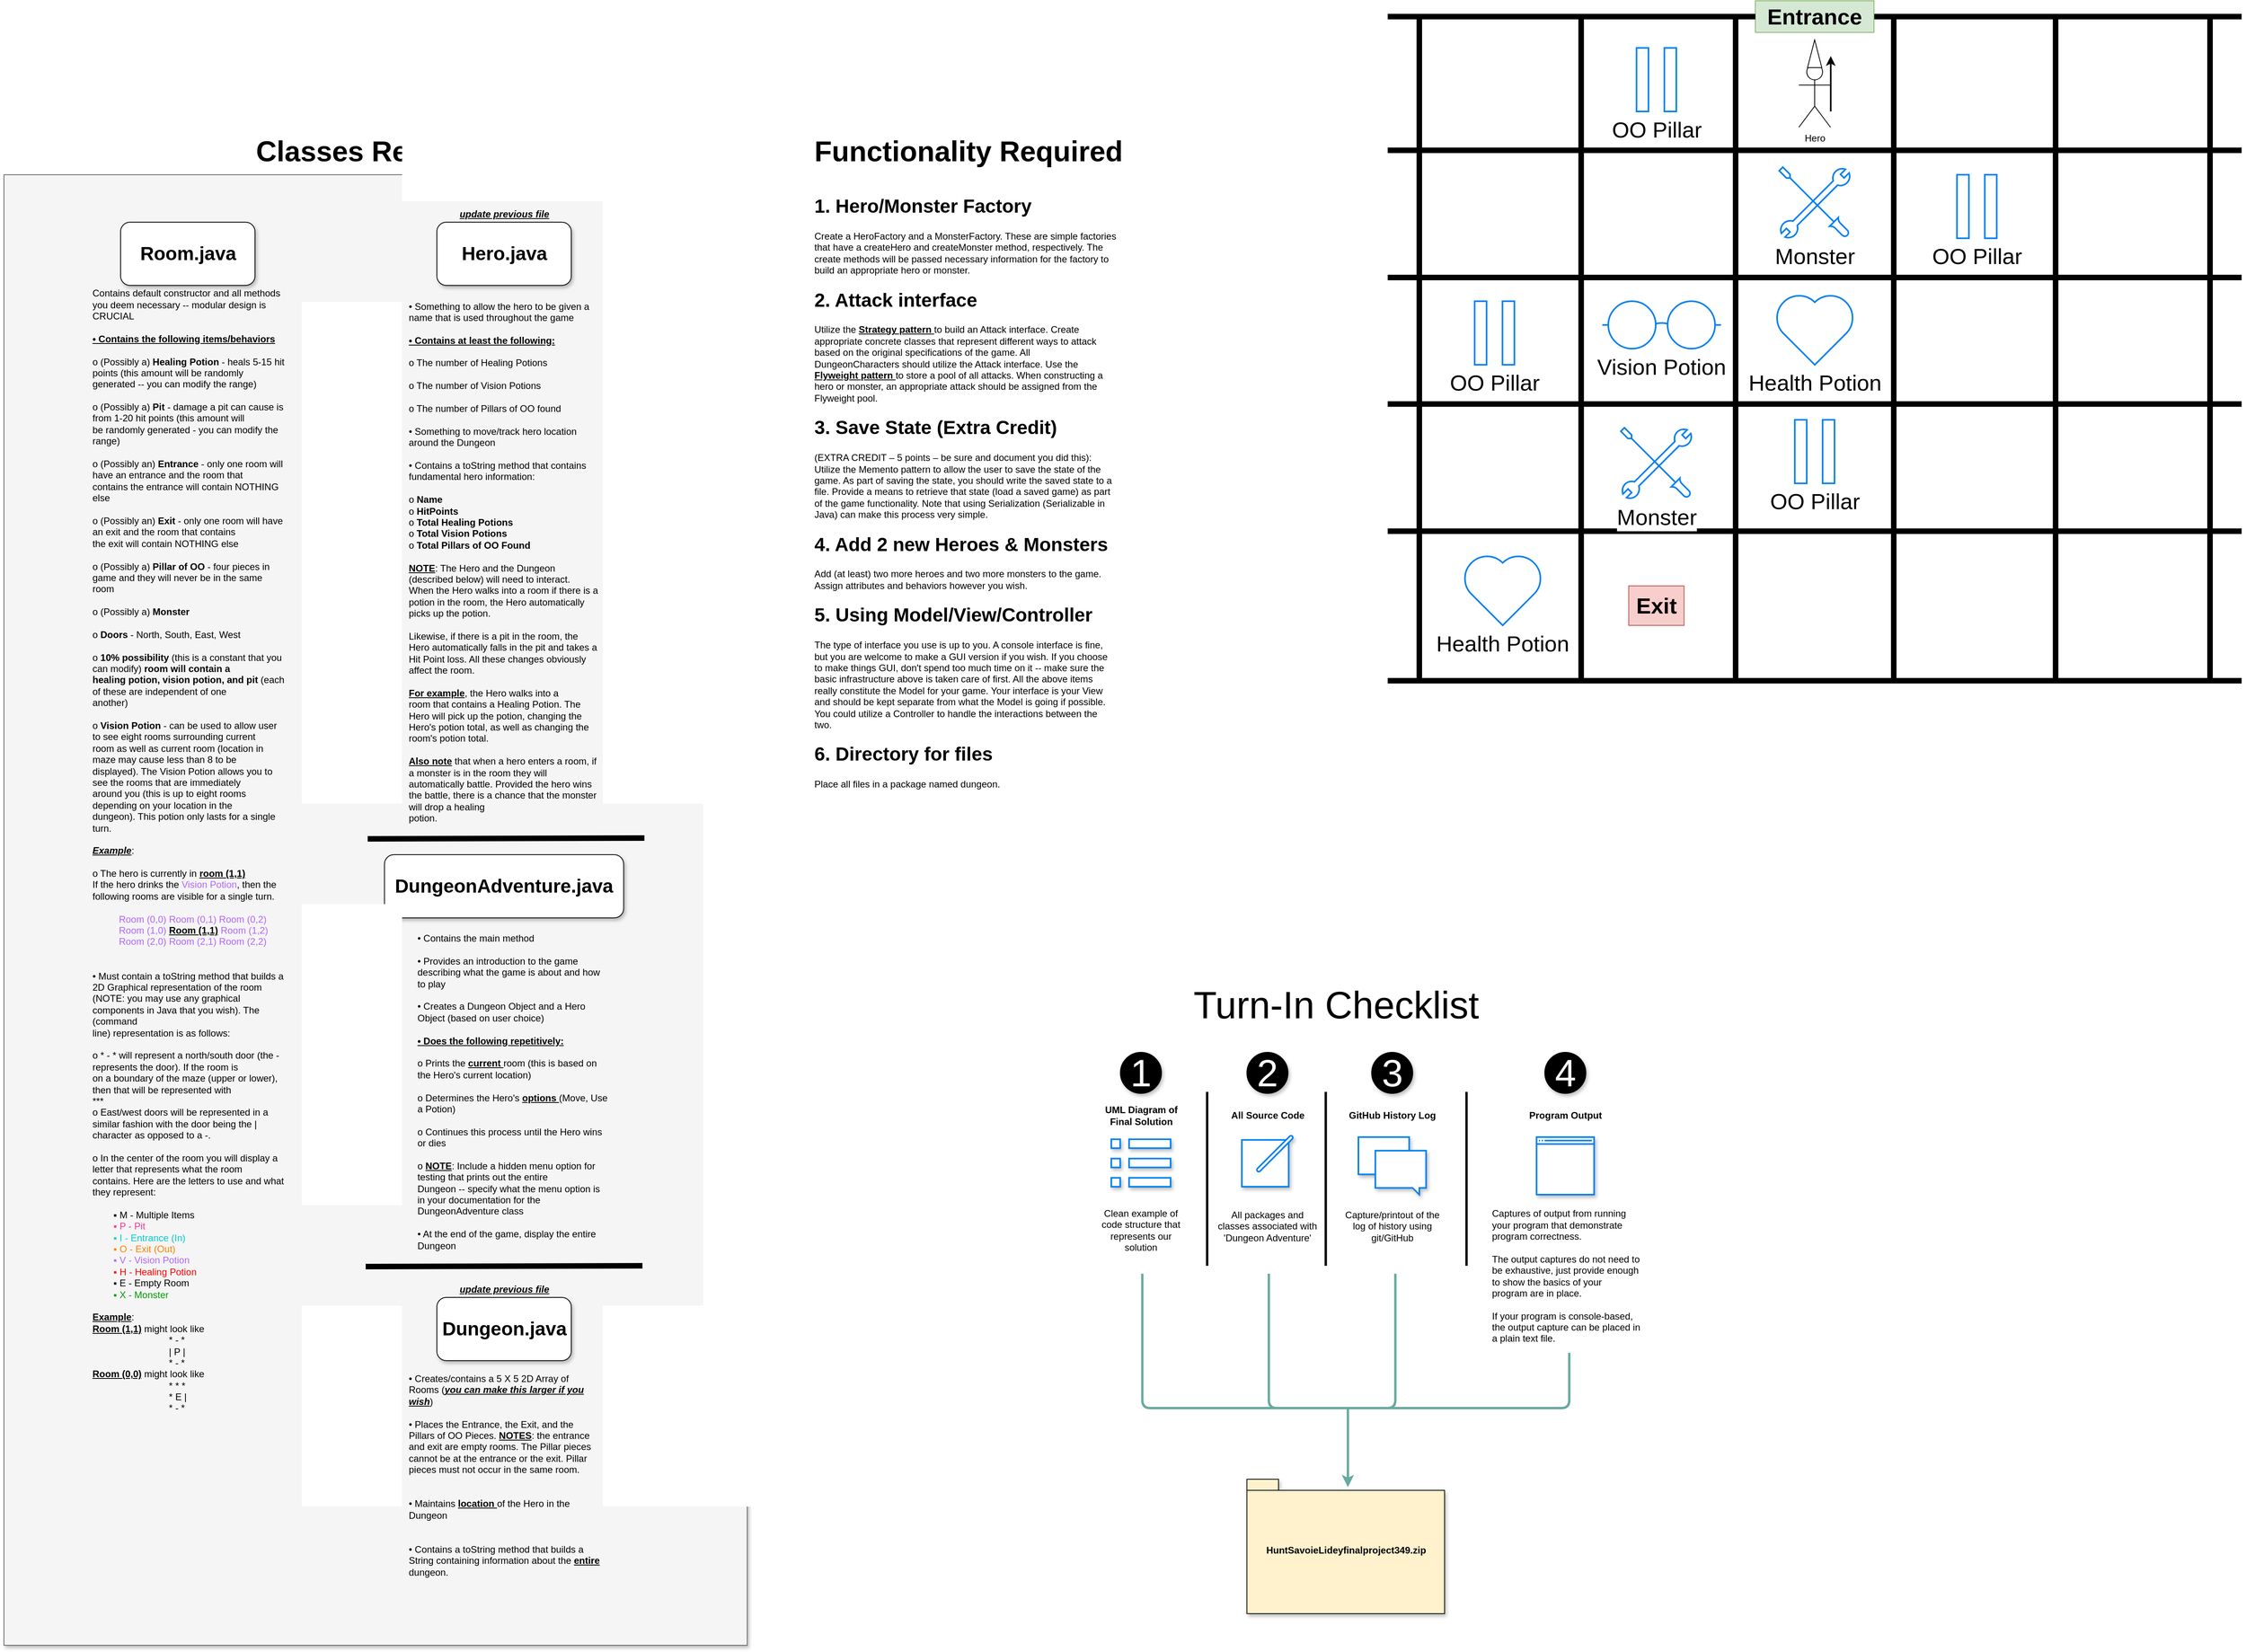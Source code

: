<mxfile version="12.9.13" type="device"><diagram id="ozXrLzE4xAkbLZYPnrIF" name="Page-1"><mxGraphModel dx="3183" dy="1967" grid="1" gridSize="10" guides="1" tooltips="1" connect="1" arrows="1" fold="1" page="1" pageScale="1" pageWidth="850" pageHeight="1100" math="0" shadow="0"><root><mxCell id="0"/><mxCell id="1" parent="0"/><mxCell id="XhYLeCVJL-lipNK7KMLG-61" value="" style="rounded=0;whiteSpace=wrap;html=1;shadow=1;fillColor=#f5f5f5;strokeColor=#666666;fontColor=#333333;" parent="1" vertex="1"><mxGeometry x="-1470" y="-850" width="940" height="1860" as="geometry"/></mxCell><mxCell id="XhYLeCVJL-lipNK7KMLG-2" value="&lt;font style=&quot;font-size: 48px&quot;&gt;Turn-In Checklist&lt;/font&gt;" style="text;html=1;strokeColor=none;fillColor=none;align=center;verticalAlign=middle;whiteSpace=wrap;rounded=0;" parent="1" vertex="1"><mxGeometry x="29.68" y="190" width="370" height="20" as="geometry"/></mxCell><mxCell id="XhYLeCVJL-lipNK7KMLG-4" value="" style="group;shadow=0;" parent="1" vertex="1" connectable="0"><mxGeometry x="-88.32" y="330" width="112.5" height="100" as="geometry"/></mxCell><mxCell id="XhYLeCVJL-lipNK7KMLG-1" value="" style="html=1;verticalLabelPosition=bottom;align=center;labelBackgroundColor=#ffffff;verticalAlign=top;strokeWidth=2;strokeColor=#0080F0;shadow=1;dashed=0;shape=mxgraph.ios7.icons.preferences;pointerEvents=1" parent="XhYLeCVJL-lipNK7KMLG-4" vertex="1"><mxGeometry x="18.75" y="40" width="75" height="60" as="geometry"/></mxCell><mxCell id="XhYLeCVJL-lipNK7KMLG-3" value="&lt;b&gt;UML Diagram of Final Solution&lt;/b&gt;" style="text;html=1;strokeColor=none;fillColor=none;align=center;verticalAlign=middle;whiteSpace=wrap;rounded=0;" parent="XhYLeCVJL-lipNK7KMLG-4" vertex="1"><mxGeometry width="112.5" height="20" as="geometry"/></mxCell><mxCell id="XhYLeCVJL-lipNK7KMLG-7" value="" style="group" parent="1" vertex="1" connectable="0"><mxGeometry x="71.68" y="330" width="112.5" height="100" as="geometry"/></mxCell><mxCell id="XhYLeCVJL-lipNK7KMLG-5" value="" style="html=1;verticalLabelPosition=bottom;align=center;labelBackgroundColor=#ffffff;verticalAlign=top;strokeWidth=2;strokeColor=#0080F0;shadow=1;dashed=0;shape=mxgraph.ios7.icons.edit;" parent="XhYLeCVJL-lipNK7KMLG-7" vertex="1"><mxGeometry x="23.9" y="35.3" width="64.7" height="64.7" as="geometry"/></mxCell><mxCell id="XhYLeCVJL-lipNK7KMLG-6" value="&lt;b&gt;All Source Code&lt;/b&gt;" style="text;html=1;strokeColor=none;fillColor=none;align=center;verticalAlign=middle;whiteSpace=wrap;rounded=0;" parent="XhYLeCVJL-lipNK7KMLG-7" vertex="1"><mxGeometry width="112.5" height="20" as="geometry"/></mxCell><mxCell id="XhYLeCVJL-lipNK7KMLG-10" value="" style="group" parent="1" vertex="1" connectable="0"><mxGeometry x="225.78" y="330" width="120" height="110" as="geometry"/></mxCell><mxCell id="XhYLeCVJL-lipNK7KMLG-8" value="" style="html=1;verticalLabelPosition=bottom;align=center;labelBackgroundColor=#ffffff;verticalAlign=top;strokeWidth=2;strokeColor=#0080F0;shadow=1;dashed=0;shape=mxgraph.ios7.icons.messages;" parent="XhYLeCVJL-lipNK7KMLG-10" vertex="1"><mxGeometry x="17.21" y="37.25" width="85.58" height="72.75" as="geometry"/></mxCell><mxCell id="XhYLeCVJL-lipNK7KMLG-9" value="&lt;b&gt;GitHub History Log&lt;/b&gt;" style="text;html=1;strokeColor=none;fillColor=none;align=center;verticalAlign=middle;whiteSpace=wrap;rounded=0;" parent="XhYLeCVJL-lipNK7KMLG-10" vertex="1"><mxGeometry width="120" height="20" as="geometry"/></mxCell><mxCell id="XhYLeCVJL-lipNK7KMLG-14" value="" style="group" parent="1" vertex="1" connectable="0"><mxGeometry x="457.87" y="330" width="93.62" height="110" as="geometry"/></mxCell><mxCell id="XhYLeCVJL-lipNK7KMLG-12" value="" style="html=1;verticalLabelPosition=bottom;align=center;labelBackgroundColor=#ffffff;verticalAlign=top;strokeWidth=2;strokeColor=#0080F0;shadow=1;dashed=0;shape=mxgraph.ios7.icons.window;" parent="XhYLeCVJL-lipNK7KMLG-14" vertex="1"><mxGeometry x="10.43" y="37.25" width="72.75" height="72.75" as="geometry"/></mxCell><mxCell id="XhYLeCVJL-lipNK7KMLG-13" value="&lt;b&gt;Program Output&lt;/b&gt;" style="text;html=1;strokeColor=none;fillColor=none;align=center;verticalAlign=middle;whiteSpace=wrap;rounded=0;" parent="XhYLeCVJL-lipNK7KMLG-14" vertex="1"><mxGeometry width="93.62" height="20" as="geometry"/></mxCell><mxCell id="XhYLeCVJL-lipNK7KMLG-16" value="Captures of output from running your program that demonstrate program correctness. &lt;br&gt;&lt;br&gt;The output captures do not need to be exhaustive, just provide enough to show the basics of your&lt;br&gt;program are in place. &lt;br&gt;&lt;br&gt;If your program is console-based, the output capture can be placed in a plain text file. " style="text;html=1;strokeColor=none;fillColor=none;align=left;verticalAlign=middle;whiteSpace=wrap;rounded=0;" parent="1" vertex="1"><mxGeometry x="409.68" y="433" width="190" height="220" as="geometry"/></mxCell><mxCell id="XhYLeCVJL-lipNK7KMLG-17" value="Capture/printout of the log of history using git/GitHub" style="text;html=1;strokeColor=none;fillColor=none;align=center;verticalAlign=middle;whiteSpace=wrap;rounded=0;shadow=1;" parent="1" vertex="1"><mxGeometry x="221.68" y="470" width="128.21" height="20" as="geometry"/></mxCell><mxCell id="XhYLeCVJL-lipNK7KMLG-19" value="" style="endArrow=none;html=1;strokeWidth=3;" parent="1" edge="1"><mxGeometry width="50" height="50" relative="1" as="geometry"><mxPoint x="201.68" y="530" as="sourcePoint"/><mxPoint x="201.68" y="310" as="targetPoint"/></mxGeometry></mxCell><mxCell id="XhYLeCVJL-lipNK7KMLG-22" value="" style="endArrow=none;html=1;strokeWidth=3;" parent="1" edge="1"><mxGeometry width="50" height="50" relative="1" as="geometry"><mxPoint x="379.68" y="530" as="sourcePoint"/><mxPoint x="379.68" y="310" as="targetPoint"/></mxGeometry></mxCell><mxCell id="XhYLeCVJL-lipNK7KMLG-23" value="" style="endArrow=none;html=1;strokeWidth=3;" parent="1" edge="1"><mxGeometry width="50" height="50" relative="1" as="geometry"><mxPoint x="51.68" y="530" as="sourcePoint"/><mxPoint x="51.68" y="310" as="targetPoint"/></mxGeometry></mxCell><mxCell id="XhYLeCVJL-lipNK7KMLG-24" value="1" style="ellipse;whiteSpace=wrap;html=1;aspect=fixed;shadow=1;fillColor=#000000;" parent="1" vertex="1"><mxGeometry x="-58.07" y="260" width="52" height="52" as="geometry"/></mxCell><mxCell id="XhYLeCVJL-lipNK7KMLG-25" value="&lt;font color=&quot;#ffffff&quot; style=&quot;font-size: 48px&quot;&gt;1&lt;/font&gt;" style="text;html=1;strokeColor=none;fillColor=none;align=center;verticalAlign=middle;whiteSpace=wrap;rounded=0;shadow=1;" parent="1" vertex="1"><mxGeometry x="-52.07" y="276" width="40" height="20" as="geometry"/></mxCell><mxCell id="XhYLeCVJL-lipNK7KMLG-26" value="1" style="ellipse;whiteSpace=wrap;html=1;aspect=fixed;shadow=1;fillColor=#000000;" parent="1" vertex="1"><mxGeometry x="101.93" y="260" width="52" height="52" as="geometry"/></mxCell><mxCell id="XhYLeCVJL-lipNK7KMLG-27" value="&lt;font color=&quot;#ffffff&quot; style=&quot;font-size: 48px&quot;&gt;2&lt;/font&gt;" style="text;html=1;strokeColor=none;fillColor=none;align=center;verticalAlign=middle;whiteSpace=wrap;rounded=0;shadow=1;" parent="1" vertex="1"><mxGeometry x="107.93" y="276" width="40" height="20" as="geometry"/></mxCell><mxCell id="XhYLeCVJL-lipNK7KMLG-28" value="1" style="ellipse;whiteSpace=wrap;html=1;aspect=fixed;shadow=1;fillColor=#000000;" parent="1" vertex="1"><mxGeometry x="259.68" y="260" width="52" height="52" as="geometry"/></mxCell><mxCell id="XhYLeCVJL-lipNK7KMLG-29" value="&lt;font color=&quot;#ffffff&quot; style=&quot;font-size: 48px&quot;&gt;3&lt;/font&gt;" style="text;html=1;strokeColor=none;fillColor=none;align=center;verticalAlign=middle;whiteSpace=wrap;rounded=0;shadow=1;" parent="1" vertex="1"><mxGeometry x="265.68" y="276" width="40" height="20" as="geometry"/></mxCell><mxCell id="XhYLeCVJL-lipNK7KMLG-30" value="1" style="ellipse;whiteSpace=wrap;html=1;aspect=fixed;shadow=1;fillColor=#000000;" parent="1" vertex="1"><mxGeometry x="478.68" y="260" width="52" height="52" as="geometry"/></mxCell><mxCell id="XhYLeCVJL-lipNK7KMLG-31" value="&lt;font color=&quot;#ffffff&quot; style=&quot;font-size: 48px&quot;&gt;4&lt;/font&gt;" style="text;html=1;strokeColor=none;fillColor=none;align=center;verticalAlign=middle;whiteSpace=wrap;rounded=0;shadow=1;" parent="1" vertex="1"><mxGeometry x="484.68" y="276" width="40" height="20" as="geometry"/></mxCell><mxCell id="XhYLeCVJL-lipNK7KMLG-32" value="All packages and classes associated with 'Dungeon Adventure'" style="text;html=1;strokeColor=none;fillColor=none;align=center;verticalAlign=middle;whiteSpace=wrap;rounded=0;shadow=1;" parent="1" vertex="1"><mxGeometry x="63.82" y="470" width="128.21" height="20" as="geometry"/></mxCell><mxCell id="XhYLeCVJL-lipNK7KMLG-33" value="Clean example of code structure that represents our solution" style="text;html=1;strokeColor=none;fillColor=none;align=center;verticalAlign=middle;whiteSpace=wrap;rounded=0;shadow=1;" parent="1" vertex="1"><mxGeometry x="-90" y="460" width="115.86" height="50" as="geometry"/></mxCell><mxCell id="XhYLeCVJL-lipNK7KMLG-34" value="" style="endArrow=none;html=1;strokeWidth=3;strokeColor=#67AB9F;" parent="1" edge="1"><mxGeometry width="50" height="50" relative="1" as="geometry"><mxPoint x="199.68" y="710" as="sourcePoint"/><mxPoint x="-30.32" y="540" as="targetPoint"/><Array as="points"><mxPoint x="-30.32" y="710"/></Array></mxGeometry></mxCell><mxCell id="XhYLeCVJL-lipNK7KMLG-35" value="" style="endArrow=none;html=1;strokeWidth=3;strokeColor=#67AB9F;" parent="1" edge="1"><mxGeometry width="50" height="50" relative="1" as="geometry"><mxPoint x="229.68" y="710" as="sourcePoint"/><mxPoint x="129.68" y="540" as="targetPoint"/><Array as="points"><mxPoint x="129.68" y="710"/></Array></mxGeometry></mxCell><mxCell id="XhYLeCVJL-lipNK7KMLG-36" value="" style="endArrow=none;html=1;strokeWidth=3;strokeColor=#67AB9F;" parent="1" edge="1"><mxGeometry width="50" height="50" relative="1" as="geometry"><mxPoint x="229.68" y="710" as="sourcePoint"/><mxPoint x="289.68" y="540" as="targetPoint"/><Array as="points"><mxPoint x="289.68" y="710"/></Array></mxGeometry></mxCell><mxCell id="XhYLeCVJL-lipNK7KMLG-37" value="" style="endArrow=none;html=1;strokeWidth=3;strokeColor=#67AB9F;" parent="1" edge="1"><mxGeometry width="50" height="50" relative="1" as="geometry"><mxPoint x="229.68" y="710" as="sourcePoint"/><mxPoint x="509.68" y="640" as="targetPoint"/><Array as="points"><mxPoint x="509.68" y="710"/></Array></mxGeometry></mxCell><mxCell id="XhYLeCVJL-lipNK7KMLG-38" value="" style="endArrow=classic;html=1;strokeWidth=3;strokeColor=#67AB9F;" parent="1" edge="1"><mxGeometry width="50" height="50" relative="1" as="geometry"><mxPoint x="229.68" y="710" as="sourcePoint"/><mxPoint x="229.68" y="810" as="targetPoint"/></mxGeometry></mxCell><mxCell id="XhYLeCVJL-lipNK7KMLG-39" value="HuntSavoieLideyfinalproject349.zip" style="shape=folder;fontStyle=1;spacingTop=10;tabWidth=40;tabHeight=14;tabPosition=left;html=1;shadow=1;fillColor=#FFF2CC;" parent="1" vertex="1"><mxGeometry x="101.93" y="800" width="250" height="170" as="geometry"/></mxCell><mxCell id="XhYLeCVJL-lipNK7KMLG-41" value="&lt;font style=&quot;font-size: 36px&quot;&gt;Classes Required&lt;/font&gt;" style="text;html=1;strokeColor=none;fillColor=none;align=center;verticalAlign=middle;whiteSpace=wrap;rounded=0;shadow=1;fontStyle=1" parent="1" vertex="1"><mxGeometry x="-1260" y="-930" width="520" height="100" as="geometry"/></mxCell><mxCell id="XhYLeCVJL-lipNK7KMLG-43" value="" style="group" parent="1" vertex="1" connectable="0"><mxGeometry x="-1360" y="-790" width="245" height="1500" as="geometry"/></mxCell><mxCell id="XhYLeCVJL-lipNK7KMLG-40" value="&lt;b&gt;&lt;font style=&quot;font-size: 24px&quot;&gt;Room.java&lt;/font&gt;&lt;/b&gt;" style="rounded=1;whiteSpace=wrap;html=1;shadow=1;fillColor=#FFFFFF;" parent="XhYLeCVJL-lipNK7KMLG-43" vertex="1"><mxGeometry x="37.5" width="170" height="80" as="geometry"/></mxCell><mxCell id="XhYLeCVJL-lipNK7KMLG-42" value="Contains default constructor and all methods you deem necessary -- modular design is CRUCIAL&lt;br&gt;&lt;br&gt;&lt;b&gt;&lt;u&gt;• Contains the following items/behaviors&lt;br&gt;&lt;/u&gt;&lt;/b&gt;&lt;br&gt;o (Possibly a) &lt;b&gt;Healing Potion&lt;/b&gt; - heals 5-15 hit points (this amount will be randomly&lt;br&gt;generated -- you can modify the range)&lt;br&gt;&lt;br&gt;o (Possibly a) &lt;b&gt;Pit &lt;/b&gt;- damage a pit can cause is from 1-20 hit points (this amount will&lt;br&gt;be randomly generated - you can modify the range)&lt;br&gt;&lt;br&gt;o (Possibly an) &lt;b&gt;Entrance &lt;/b&gt;- only one room will have an entrance and the room that&lt;br&gt;contains the entrance will contain NOTHING else&lt;br&gt;&lt;br&gt;o (Possibly an) &lt;b&gt;Exit &lt;/b&gt;- only one room will have an exit and the room that contains&lt;br&gt;the exit will contain NOTHING else&lt;br&gt;&lt;br&gt;o (Possibly a) &lt;b&gt;Pillar of OO&lt;/b&gt; - four pieces in game and they will never be in the same&lt;br&gt;room&lt;br&gt;&lt;br&gt;o (Possibly a) &lt;b&gt;Monster&lt;/b&gt;&lt;br&gt;&lt;br&gt;o &lt;b&gt;Doors &lt;/b&gt;- North, South, East, West&lt;br&gt;&lt;br&gt;o &lt;b&gt;10% possibility&lt;/b&gt; (this is a constant that you can modify) &lt;b&gt;room will contain a&lt;br&gt;healing potion, vision potion, and pit&lt;/b&gt; (each of these are independent of one&lt;br&gt;another)&lt;br&gt;&lt;br&gt;o &lt;b&gt;Vision Potion&lt;/b&gt; - can be used to allow user to see eight rooms surrounding current&lt;br&gt;room as well as current room (location in maze may cause less than 8 to be&lt;br&gt;displayed). The Vision Potion allows you to see the rooms that are immediately&lt;br&gt;around you (this is up to eight rooms depending on your location in the&lt;br&gt;dungeon). This potion only lasts for a single turn. &lt;br&gt;&lt;br&gt;&lt;b&gt;&lt;u&gt;&lt;i&gt;Example&lt;/i&gt;&lt;/u&gt;&lt;/b&gt;:&lt;br&gt;&lt;br&gt;o The hero is currently in &lt;b&gt;&lt;u&gt;room (1,1)&lt;/u&gt;&lt;/b&gt; &lt;br&gt;If the hero drinks the &lt;font color=&quot;#b266ff&quot;&gt;Vision Potion&lt;/font&gt;, then the following rooms are visible for a single turn.&lt;br&gt;&lt;br&gt;&amp;nbsp; &amp;nbsp; &amp;nbsp; &amp;nbsp; &amp;nbsp; &lt;font color=&quot;#b266ff&quot;&gt;Room (0,0) Room (0,1) Room (0,2)&lt;/font&gt;&lt;br&gt;&amp;nbsp; &amp;nbsp; &amp;nbsp; &amp;nbsp; &amp;nbsp;&lt;font color=&quot;#b266ff&quot;&gt; Room (1,0)&lt;/font&gt; &lt;b&gt;&lt;u&gt;Room (1,1)&lt;/u&gt;&lt;/b&gt; &lt;font color=&quot;#b266ff&quot;&gt;Room (1,2)&lt;/font&gt;&lt;br&gt;&amp;nbsp; &amp;nbsp; &amp;nbsp; &amp;nbsp; &amp;nbsp; &lt;font color=&quot;#b266ff&quot;&gt;Room (2,0) Room (2,1) Room (2,2)&lt;/font&gt;&lt;br&gt;&lt;br&gt;&lt;br&gt;• Must contain a toString method that builds a 2D Graphical representation of the room&lt;br&gt;(NOTE: you may use any graphical components in Java that you wish). The (command&lt;br&gt;line) representation is as follows:&lt;br&gt;&lt;br&gt;o * - * will represent a north/south door (the - represents the door). If the room is&lt;br&gt;on a boundary of the maze (upper or lower), then that will be represented with&lt;br&gt;***&lt;br&gt;o East/west doors will be represented in a similar fashion with the door being the |&lt;br&gt;character as opposed to a -.&lt;br&gt;&lt;br&gt;o In the center of the room you will display a letter that represents what the room&lt;br&gt;contains. Here are the letters to use and what they represent:&lt;br&gt;&lt;br&gt;&lt;div&gt;&lt;span&gt;&amp;nbsp; &amp;nbsp; &amp;nbsp; &amp;nbsp; ▪ M - Multiple Items&lt;/span&gt;&lt;/div&gt;&lt;div&gt;&lt;font color=&quot;#ffcce6&quot;&gt;&amp;nbsp; &amp;nbsp; &amp;nbsp; &amp;nbsp;&lt;/font&gt;&lt;font color=&quot;#ff3399&quot;&gt; ▪ P - Pit&lt;/font&gt;&lt;/div&gt;&lt;div&gt;&amp;nbsp; &amp;nbsp; &amp;nbsp; &amp;nbsp; &lt;font color=&quot;#00cccc&quot;&gt;▪ I - Entrance (In)&lt;/font&gt;&lt;/div&gt;&lt;div&gt;&amp;nbsp; &amp;nbsp; &amp;nbsp; &amp;nbsp; &lt;font color=&quot;#ff8000&quot;&gt;▪ O - Exit (Out)&lt;/font&gt;&lt;/div&gt;&lt;div&gt;&amp;nbsp; &amp;nbsp; &amp;nbsp; &amp;nbsp; &lt;font color=&quot;#b266ff&quot;&gt;▪ V - Vision Potion&lt;/font&gt;&lt;/div&gt;&lt;div&gt;&amp;nbsp; &amp;nbsp; &amp;nbsp; &amp;nbsp; &lt;font color=&quot;#ff0000&quot;&gt;▪ H - Healing Potion&lt;/font&gt;&lt;/div&gt;&lt;div&gt;&lt;span&gt;&amp;nbsp; &amp;nbsp; &amp;nbsp; &amp;nbsp; ▪ E - Empty Room&lt;/span&gt;&lt;/div&gt;&lt;div&gt;&amp;nbsp; &amp;nbsp; &amp;nbsp; &amp;nbsp; &lt;font color=&quot;#009900&quot;&gt;▪ X - Monster&lt;/font&gt;&lt;/div&gt;&lt;div&gt;&lt;span&gt;&lt;br&gt;&lt;/span&gt;&lt;/div&gt;&lt;b&gt;&lt;u&gt;Example&lt;/u&gt;&lt;/b&gt;: &lt;br&gt;&lt;b&gt;&lt;u&gt;Room (1,1)&lt;/u&gt;&lt;/b&gt; might look like&lt;br&gt;&amp;nbsp; &amp;nbsp; &amp;nbsp; &amp;nbsp; &amp;nbsp; &amp;nbsp; &amp;nbsp; &amp;nbsp; &amp;nbsp; &amp;nbsp; &amp;nbsp; &amp;nbsp; &amp;nbsp; &amp;nbsp; &amp;nbsp;* - *&lt;br&gt;&amp;nbsp; &amp;nbsp; &amp;nbsp; &amp;nbsp; &amp;nbsp; &amp;nbsp; &amp;nbsp; &amp;nbsp; &amp;nbsp; &amp;nbsp; &amp;nbsp; &amp;nbsp; &amp;nbsp; &amp;nbsp; &amp;nbsp;| P |&lt;br&gt;&amp;nbsp; &amp;nbsp; &amp;nbsp; &amp;nbsp; &amp;nbsp; &amp;nbsp; &amp;nbsp; &amp;nbsp; &amp;nbsp; &amp;nbsp; &amp;nbsp; &amp;nbsp; &amp;nbsp; &amp;nbsp; &amp;nbsp;* - *&lt;br&gt;&lt;b&gt;&lt;u&gt;Room (0,0)&lt;/u&gt;&lt;/b&gt; might look like&lt;br&gt;&amp;nbsp; &amp;nbsp; &amp;nbsp; &amp;nbsp; &amp;nbsp; &amp;nbsp; &amp;nbsp; &amp;nbsp; &amp;nbsp; &amp;nbsp; &amp;nbsp; &amp;nbsp; &amp;nbsp; &amp;nbsp; &amp;nbsp;* * *&lt;br&gt;&amp;nbsp; &amp;nbsp; &amp;nbsp; &amp;nbsp; &amp;nbsp; &amp;nbsp; &amp;nbsp; &amp;nbsp; &amp;nbsp; &amp;nbsp; &amp;nbsp; &amp;nbsp; &amp;nbsp; &amp;nbsp; &amp;nbsp;* E |&lt;br&gt;&amp;nbsp; &amp;nbsp; &amp;nbsp; &amp;nbsp; &amp;nbsp; &amp;nbsp; &amp;nbsp; &amp;nbsp; &amp;nbsp; &amp;nbsp; &amp;nbsp; &amp;nbsp; &amp;nbsp; &amp;nbsp; &amp;nbsp;* - *" style="text;html=1;strokeColor=none;fillColor=none;align=left;verticalAlign=middle;whiteSpace=wrap;rounded=0;shadow=1;" parent="XhYLeCVJL-lipNK7KMLG-43" vertex="1"><mxGeometry y="90" width="245" height="1410" as="geometry"/></mxCell><mxCell id="XhYLeCVJL-lipNK7KMLG-46" value="" style="group" parent="1" vertex="1" connectable="0"><mxGeometry x="-960" y="-790" width="245" height="1500" as="geometry"/></mxCell><mxCell id="XhYLeCVJL-lipNK7KMLG-47" value="&lt;b&gt;&lt;font style=&quot;font-size: 24px&quot;&gt;Hero.java&lt;/font&gt;&lt;/b&gt;" style="rounded=1;whiteSpace=wrap;html=1;shadow=1;fillColor=#FFFFFF;" parent="XhYLeCVJL-lipNK7KMLG-46" vertex="1"><mxGeometry x="37.5" width="170" height="80" as="geometry"/></mxCell><mxCell id="XhYLeCVJL-lipNK7KMLG-48" value="• Something to allow the hero to be given a name that is used throughout the game&lt;br&gt;&lt;br&gt;&lt;b&gt;&lt;u&gt;• Contains at least the following:&lt;br&gt;&lt;/u&gt;&lt;/b&gt;&lt;br&gt;o The number of Healing Potions&lt;br&gt;&lt;br&gt;o The number of Vision Potions&lt;br&gt;&lt;br&gt;o The number of Pillars of OO found&lt;br&gt;&lt;br&gt;• Something to move/track hero location around the Dungeon&lt;br&gt;&lt;br&gt;• Contains a toString method that contains fundamental hero information:&lt;br&gt;&lt;br&gt;o &lt;b&gt;Name&lt;/b&gt;&lt;br&gt;o &lt;b&gt;HitPoints&lt;/b&gt;&lt;br&gt;o &lt;b&gt;Total Healing Potions&lt;/b&gt;&lt;br&gt;o &lt;b&gt;Total Vision Potions&lt;/b&gt;&lt;br&gt;o &lt;b&gt;Total Pillars of OO Found&lt;/b&gt;&lt;br&gt;&lt;br&gt;&lt;b&gt;&lt;u&gt;NOTE&lt;/u&gt;&lt;/b&gt;: The Hero and the Dungeon (described below) will need to interact. &lt;br&gt;When the Hero walks into a room if there is a potion in the room, the Hero automatically picks up the potion. &lt;br&gt;&lt;br&gt;Likewise, if there is a pit in the room, the Hero automatically falls in the pit and takes a Hit Point loss. All these changes obviously affect the room. &lt;br&gt;&lt;br&gt;&lt;b&gt;&lt;u&gt;For example&lt;/u&gt;&lt;/b&gt;, the Hero walks into a&lt;br&gt;room that contains a Healing Potion. The Hero will pick up the potion, changing the Hero's potion total, as well as changing the room's potion total.&lt;br&gt;&lt;br&gt;&lt;b&gt;&lt;u&gt;Also note&lt;/u&gt;&lt;/b&gt; that when a hero enters a room, if a monster is in the room they will automatically battle. Provided the hero wins the battle, there is a chance that the monster will drop a healing&lt;br&gt;potion.&amp;nbsp;" style="text;html=1;strokeColor=none;fillColor=none;align=left;verticalAlign=middle;whiteSpace=wrap;rounded=0;shadow=1;" parent="XhYLeCVJL-lipNK7KMLG-46" vertex="1"><mxGeometry y="100" width="245" height="660" as="geometry"/></mxCell><mxCell id="XhYLeCVJL-lipNK7KMLG-59" value="" style="endArrow=none;html=1;strokeColor=#000000;strokeWidth=7;" parent="XhYLeCVJL-lipNK7KMLG-46" edge="1"><mxGeometry width="50" height="50" relative="1" as="geometry"><mxPoint x="-50" y="780" as="sourcePoint"/><mxPoint x="300" y="779" as="targetPoint"/></mxGeometry></mxCell><mxCell id="XhYLeCVJL-lipNK7KMLG-49" value="update previous file" style="text;html=1;strokeColor=none;fillColor=none;align=center;verticalAlign=middle;whiteSpace=wrap;rounded=0;shadow=1;fontStyle=7" parent="1" vertex="1"><mxGeometry x="-896.25" y="-810" width="117.5" height="20" as="geometry"/></mxCell><mxCell id="XhYLeCVJL-lipNK7KMLG-51" value="&lt;b&gt;&lt;font style=&quot;font-size: 24px&quot;&gt;Dungeon.java&lt;/font&gt;&lt;/b&gt;" style="rounded=1;whiteSpace=wrap;html=1;shadow=1;fillColor=#FFFFFF;" parent="1" vertex="1"><mxGeometry x="-922.5" y="570" width="170" height="80" as="geometry"/></mxCell><mxCell id="XhYLeCVJL-lipNK7KMLG-52" value="• Creates/contains a 5 X 5 2D Array of Rooms (&lt;u&gt;&lt;b&gt;&lt;i&gt;you can make this larger if you wish&lt;/i&gt;&lt;/b&gt;&lt;/u&gt;)&lt;br&gt;&amp;nbsp;&lt;br&gt;• Places the Entrance, the Exit, and the Pillars of OO Pieces. &lt;b&gt;&lt;u&gt;NOTES&lt;/u&gt;&lt;/b&gt;: the entrance and exit are empty rooms. The Pillar pieces cannot be at the entrance or the exit. Pillar pieces must not occur in the same room.&lt;br&gt;&lt;br&gt;&lt;br&gt;• Maintains &lt;b&gt;&lt;u&gt;location &lt;/u&gt;&lt;/b&gt;of the Hero in the Dungeon&lt;br&gt;&lt;br&gt;&lt;br&gt;• Contains a toString method that builds a String containing information about the &lt;u&gt;&lt;b&gt;entire&lt;/b&gt;&lt;/u&gt;&lt;br&gt;dungeon.&amp;nbsp;" style="text;html=1;strokeColor=none;fillColor=none;align=left;verticalAlign=middle;whiteSpace=wrap;rounded=0;shadow=1;" parent="1" vertex="1"><mxGeometry x="-960" y="670" width="245" height="250" as="geometry"/></mxCell><mxCell id="XhYLeCVJL-lipNK7KMLG-53" value="update previous file" style="text;html=1;strokeColor=none;fillColor=none;align=center;verticalAlign=middle;whiteSpace=wrap;rounded=0;shadow=1;fontStyle=7" parent="1" vertex="1"><mxGeometry x="-896.25" y="550" width="117.5" height="20" as="geometry"/></mxCell><mxCell id="XhYLeCVJL-lipNK7KMLG-56" value="&lt;b&gt;&lt;font style=&quot;font-size: 24px&quot;&gt;DungeonAdventure.java&lt;/font&gt;&lt;/b&gt;" style="rounded=1;whiteSpace=wrap;html=1;shadow=1;fillColor=#FFFFFF;" parent="1" vertex="1"><mxGeometry x="-988.75" y="10" width="302.5" height="80" as="geometry"/></mxCell><mxCell id="XhYLeCVJL-lipNK7KMLG-57" value="• Contains the main method&lt;br&gt;&lt;br&gt;• Provides an introduction to the game describing what the game is about and how to play&lt;br&gt;&lt;br&gt;• Creates a Dungeon Object and a Hero Object (based on user choice)&lt;br&gt;&lt;br&gt;&lt;b&gt;&lt;u&gt;• Does the following repetitively:&lt;br&gt;&lt;/u&gt;&lt;/b&gt;&lt;br&gt;o Prints the &lt;b&gt;&lt;u&gt;current &lt;/u&gt;&lt;/b&gt;room (this is based on the Hero's current location)&lt;br&gt;&lt;br&gt;o Determines the Hero's &lt;b&gt;&lt;u&gt;options &lt;/u&gt;&lt;/b&gt;(Move, Use a Potion)&lt;br&gt;&lt;br&gt;o Continues this process until the Hero wins or dies&lt;br&gt;&lt;br&gt;o &lt;b&gt;&lt;u&gt;NOTE&lt;/u&gt;&lt;/b&gt;: Include a hidden menu option for testing that prints out the entire&lt;br&gt;Dungeon -- specify what the menu option is in your documentation for the&lt;br&gt;DungeonAdventure class&lt;br&gt;&lt;br&gt;• At the end of the game, display the entire Dungeon" style="text;html=1;strokeColor=none;fillColor=none;align=left;verticalAlign=middle;whiteSpace=wrap;rounded=0;shadow=1;" parent="1" vertex="1"><mxGeometry x="-948.75" y="110" width="245" height="400" as="geometry"/></mxCell><mxCell id="XhYLeCVJL-lipNK7KMLG-60" value="" style="endArrow=none;html=1;strokeColor=#000000;strokeWidth=7;" parent="1" edge="1"><mxGeometry width="50" height="50" relative="1" as="geometry"><mxPoint x="-1012.5" y="531" as="sourcePoint"/><mxPoint x="-662.5" y="530" as="targetPoint"/></mxGeometry></mxCell><mxCell id="ldjIcvsI2ntfqbkQ_Snl-1" value="&lt;font style=&quot;font-size: 36px&quot;&gt;Functionality Required&lt;/font&gt;" style="text;html=1;strokeColor=none;fillColor=none;align=center;verticalAlign=middle;whiteSpace=wrap;rounded=0;shadow=1;fontStyle=1" parent="1" vertex="1"><mxGeometry x="-510" y="-930" width="520" height="100" as="geometry"/></mxCell><mxCell id="ldjIcvsI2ntfqbkQ_Snl-2" value="&lt;h1&gt;1. Hero/Monster Factory&lt;/h1&gt;&lt;p&gt;Create a HeroFactory and a MonsterFactory. These are simple factories that have a createHero and createMonster method, respectively. The create methods will be passed necessary information for the factory to build an appropriate hero or monster.&lt;/p&gt;&lt;h1&gt;2. Attack interface&lt;/h1&gt;&lt;p&gt;Utilize the &lt;b&gt;&lt;u&gt;Strategy pattern &lt;/u&gt;&lt;/b&gt;to build an Attack interface. Create appropriate concrete classes that represent different ways to attack based on the original specifications of the game. All DungeonCharacters should utilize the Attack interface. Use the &lt;b&gt;&lt;u&gt;Flyweight pattern &lt;/u&gt;&lt;/b&gt;to store a pool of all attacks. When constructing a hero or monster, an appropriate attack should be assigned from the Flyweight pool.&lt;/p&gt;&lt;h1&gt;3. Save State (Extra Credit)&lt;/h1&gt;&lt;p&gt;(EXTRA CREDIT – 5 points – be sure and document you did this): Utilize the Memento pattern to allow the user to save the state of the game. As part of saving the state, you should write the saved state to a file. Provide a means to retrieve that state (load a saved game) as part of the game functionality. Note that using Serialization (Serializable in Java) can make this process very simple.&lt;/p&gt;&lt;h1&gt;4. Add 2 new Heroes &amp;amp; Monsters&lt;/h1&gt;&lt;p&gt;Add (at least) two more heroes and two more monsters to the game. Assign attributes and behaviors however you wish.&lt;/p&gt;&lt;h1&gt;5. Using Model/View/Controller&lt;/h1&gt;&lt;p&gt;The type of interface you use is up to you. A console interface is fine, but you are welcome to make a GUI version if you wish. If you choose to make things GUI, don't spend too much time on it -- make sure the basic infrastructure above is taken care of first. All the above items really constitute the Model for your game. Your interface is your View and should be kept separate from what the Model is going if possible. You could utilize a Controller to handle the interactions between the two.&lt;/p&gt;&lt;h1&gt;6. Directory for files&lt;/h1&gt;&lt;p&gt;Place all files in a package named dungeon.&lt;/p&gt;" style="text;html=1;strokeColor=none;fillColor=none;spacing=5;spacingTop=-20;whiteSpace=wrap;overflow=hidden;rounded=0;" parent="1" vertex="1"><mxGeometry x="-450" y="-830" width="390" height="840" as="geometry"/></mxCell><mxCell id="IstxElLIURVlImHx3l4L-1" value="" style="endArrow=none;html=1;strokeWidth=7;" edge="1" parent="1"><mxGeometry width="50" height="50" relative="1" as="geometry"><mxPoint x="320" y="-210" as="sourcePoint"/><mxPoint x="320" y="-1050" as="targetPoint"/></mxGeometry></mxCell><mxCell id="IstxElLIURVlImHx3l4L-2" value="" style="endArrow=none;html=1;strokeWidth=7;" edge="1" parent="1"><mxGeometry width="50" height="50" relative="1" as="geometry"><mxPoint x="524.68" y="-210.0" as="sourcePoint"/><mxPoint x="524.68" y="-1050" as="targetPoint"/></mxGeometry></mxCell><mxCell id="IstxElLIURVlImHx3l4L-3" value="" style="endArrow=none;html=1;strokeWidth=7;" edge="1" parent="1"><mxGeometry width="50" height="50" relative="1" as="geometry"><mxPoint x="720" y="-210.0" as="sourcePoint"/><mxPoint x="720" y="-1050" as="targetPoint"/></mxGeometry></mxCell><mxCell id="IstxElLIURVlImHx3l4L-6" value="" style="endArrow=none;html=1;strokeWidth=7;" edge="1" parent="1"><mxGeometry width="50" height="50" relative="1" as="geometry"><mxPoint x="920" y="-210.0" as="sourcePoint"/><mxPoint x="920" y="-1050" as="targetPoint"/></mxGeometry></mxCell><mxCell id="IstxElLIURVlImHx3l4L-7" value="" style="endArrow=none;html=1;strokeWidth=7;" edge="1" parent="1"><mxGeometry width="50" height="50" relative="1" as="geometry"><mxPoint x="1124.68" y="-210.0" as="sourcePoint"/><mxPoint x="1124.68" y="-1050" as="targetPoint"/></mxGeometry></mxCell><mxCell id="IstxElLIURVlImHx3l4L-8" value="" style="endArrow=none;html=1;strokeWidth=7;" edge="1" parent="1"><mxGeometry width="50" height="50" relative="1" as="geometry"><mxPoint x="1320" y="-210.0" as="sourcePoint"/><mxPoint x="1320" y="-1050" as="targetPoint"/></mxGeometry></mxCell><mxCell id="IstxElLIURVlImHx3l4L-9" value="" style="endArrow=none;html=1;strokeWidth=7;" edge="1" parent="1"><mxGeometry width="50" height="50" relative="1" as="geometry"><mxPoint x="280" y="-880.83" as="sourcePoint"/><mxPoint x="1360" y="-880.83" as="targetPoint"/></mxGeometry></mxCell><mxCell id="IstxElLIURVlImHx3l4L-10" value="" style="endArrow=none;html=1;strokeWidth=7;" edge="1" parent="1"><mxGeometry width="50" height="50" relative="1" as="geometry"><mxPoint x="280" y="-720" as="sourcePoint"/><mxPoint x="1360" y="-720" as="targetPoint"/></mxGeometry></mxCell><mxCell id="IstxElLIURVlImHx3l4L-11" value="" style="endArrow=none;html=1;strokeWidth=7;" edge="1" parent="1"><mxGeometry width="50" height="50" relative="1" as="geometry"><mxPoint x="280" y="-560" as="sourcePoint"/><mxPoint x="1360" y="-560" as="targetPoint"/></mxGeometry></mxCell><mxCell id="IstxElLIURVlImHx3l4L-12" value="" style="endArrow=none;html=1;strokeWidth=7;" edge="1" parent="1"><mxGeometry width="50" height="50" relative="1" as="geometry"><mxPoint x="280" y="-399.17" as="sourcePoint"/><mxPoint x="1360" y="-399.17" as="targetPoint"/></mxGeometry></mxCell><mxCell id="IstxElLIURVlImHx3l4L-13" value="" style="endArrow=none;html=1;strokeWidth=7;" edge="1" parent="1" source="IstxElLIURVlImHx3l4L-22"><mxGeometry width="50" height="50" relative="1" as="geometry"><mxPoint x="280" y="-1050" as="sourcePoint"/><mxPoint x="1360" y="-1050" as="targetPoint"/></mxGeometry></mxCell><mxCell id="IstxElLIURVlImHx3l4L-14" value="" style="endArrow=none;html=1;strokeWidth=7;" edge="1" parent="1"><mxGeometry width="50" height="50" relative="1" as="geometry"><mxPoint x="280" y="-210" as="sourcePoint"/><mxPoint x="1360" y="-210" as="targetPoint"/></mxGeometry></mxCell><mxCell id="IstxElLIURVlImHx3l4L-20" value="" style="group" vertex="1" connectable="0" parent="1"><mxGeometry x="800" y="-1020.5" width="40.32" height="110.5" as="geometry"/></mxCell><mxCell id="IstxElLIURVlImHx3l4L-15" value="Hero" style="shape=umlActor;verticalLabelPosition=bottom;labelBackgroundColor=#ffffff;verticalAlign=top;html=1;outlineConnect=0;" vertex="1" parent="IstxElLIURVlImHx3l4L-20"><mxGeometry y="30.5" width="40" height="80" as="geometry"/></mxCell><mxCell id="IstxElLIURVlImHx3l4L-18" value="" style="triangle;whiteSpace=wrap;html=1;rotation=-90;" vertex="1" parent="IstxElLIURVlImHx3l4L-20"><mxGeometry x="2.5" y="8.5" width="35" height="18" as="geometry"/></mxCell><mxCell id="IstxElLIURVlImHx3l4L-19" value="" style="endArrow=classic;html=1;strokeWidth=2;" edge="1" parent="IstxElLIURVlImHx3l4L-20"><mxGeometry width="50" height="50" relative="1" as="geometry"><mxPoint x="40.32" y="90.5" as="sourcePoint"/><mxPoint x="40.32" y="20.5" as="targetPoint"/></mxGeometry></mxCell><mxCell id="IstxElLIURVlImHx3l4L-23" value="Exit" style="text;html=1;strokeColor=#b85450;fillColor=#f8cecc;align=center;verticalAlign=middle;whiteSpace=wrap;rounded=0;fontStyle=1;fontSize=28;" vertex="1" parent="1"><mxGeometry x="584.84" y="-330" width="70" height="50" as="geometry"/></mxCell><mxCell id="IstxElLIURVlImHx3l4L-22" value="Entrance" style="text;html=1;strokeColor=#82b366;fillColor=#d5e8d4;align=center;verticalAlign=middle;whiteSpace=wrap;rounded=0;fontStyle=1;fontSize=28;" vertex="1" parent="1"><mxGeometry x="745" y="-1070" width="150" height="40" as="geometry"/></mxCell><mxCell id="IstxElLIURVlImHx3l4L-24" value="" style="endArrow=none;html=1;strokeWidth=7;" edge="1" parent="1" target="IstxElLIURVlImHx3l4L-22"><mxGeometry width="50" height="50" relative="1" as="geometry"><mxPoint x="280" y="-1050" as="sourcePoint"/><mxPoint x="1360" y="-1050" as="targetPoint"/></mxGeometry></mxCell><mxCell id="IstxElLIURVlImHx3l4L-26" value="OO Pillar" style="html=1;verticalLabelPosition=bottom;align=center;labelBackgroundColor=#ffffff;verticalAlign=top;strokeWidth=2;strokeColor=#0080F0;shadow=0;dashed=0;shape=mxgraph.ios7.icons.pause;pointerEvents=1;fontSize=28;" vertex="1" parent="1"><mxGeometry x="794.87" y="-540" width="50.25" height="80.4" as="geometry"/></mxCell><mxCell id="IstxElLIURVlImHx3l4L-27" value="OO Pillar" style="html=1;verticalLabelPosition=bottom;align=center;labelBackgroundColor=#ffffff;verticalAlign=top;strokeWidth=2;strokeColor=#0080F0;shadow=0;dashed=0;shape=mxgraph.ios7.icons.pause;pointerEvents=1;fontSize=28;" vertex="1" parent="1"><mxGeometry x="390" y="-690" width="50.25" height="80.4" as="geometry"/></mxCell><mxCell id="IstxElLIURVlImHx3l4L-28" value="OO Pillar" style="html=1;verticalLabelPosition=bottom;align=center;labelBackgroundColor=#ffffff;verticalAlign=top;strokeWidth=2;strokeColor=#0080F0;shadow=0;dashed=0;shape=mxgraph.ios7.icons.pause;pointerEvents=1;fontSize=28;" vertex="1" parent="1"><mxGeometry x="1000" y="-850" width="50.25" height="80.4" as="geometry"/></mxCell><mxCell id="IstxElLIURVlImHx3l4L-29" value="OO Pillar" style="html=1;verticalLabelPosition=bottom;align=center;labelBackgroundColor=#ffffff;verticalAlign=top;strokeWidth=2;strokeColor=#0080F0;shadow=0;dashed=0;shape=mxgraph.ios7.icons.pause;pointerEvents=1;fontSize=28;" vertex="1" parent="1"><mxGeometry x="594.72" y="-1010.4" width="50.25" height="80.4" as="geometry"/></mxCell><mxCell id="IstxElLIURVlImHx3l4L-30" value="Health Potion" style="html=1;verticalLabelPosition=bottom;align=center;labelBackgroundColor=#ffffff;verticalAlign=top;strokeWidth=2;strokeColor=#0080F0;shadow=0;dashed=0;shape=mxgraph.ios7.icons.heart;fontSize=28;" vertex="1" parent="1"><mxGeometry x="769.72" y="-699.6" width="100.88" height="90" as="geometry"/></mxCell><mxCell id="IstxElLIURVlImHx3l4L-31" value="Vision Potion" style="html=1;verticalLabelPosition=bottom;align=center;labelBackgroundColor=#ffffff;verticalAlign=top;strokeWidth=2;strokeColor=#0080F0;shadow=0;dashed=0;shape=mxgraph.ios7.icons.glasses;fontSize=28;" vertex="1" parent="1"><mxGeometry x="551.49" y="-690" width="150" height="60" as="geometry"/></mxCell><mxCell id="IstxElLIURVlImHx3l4L-32" value="Health Potion" style="html=1;verticalLabelPosition=bottom;align=center;labelBackgroundColor=#ffffff;verticalAlign=top;strokeWidth=2;strokeColor=#0080F0;shadow=0;dashed=0;shape=mxgraph.ios7.icons.heart;fontSize=28;" vertex="1" parent="1"><mxGeometry x="375" y="-370" width="100.88" height="90" as="geometry"/></mxCell><mxCell id="IstxElLIURVlImHx3l4L-33" value="Monster" style="html=1;verticalLabelPosition=bottom;align=center;labelBackgroundColor=#ffffff;verticalAlign=top;strokeWidth=2;strokeColor=#0080F0;shadow=0;dashed=0;shape=mxgraph.ios7.icons.tools;pointerEvents=1;fontSize=28;" vertex="1" parent="1"><mxGeometry x="775.16" y="-859.6" width="90" height="90" as="geometry"/></mxCell><mxCell id="IstxElLIURVlImHx3l4L-34" value="Monster" style="html=1;verticalLabelPosition=bottom;align=center;labelBackgroundColor=#ffffff;verticalAlign=top;strokeWidth=2;strokeColor=#0080F0;shadow=0;dashed=0;shape=mxgraph.ios7.icons.tools;pointerEvents=1;fontSize=28;" vertex="1" parent="1"><mxGeometry x="574.85" y="-530" width="90" height="90" as="geometry"/></mxCell></root></mxGraphModel></diagram></mxfile>